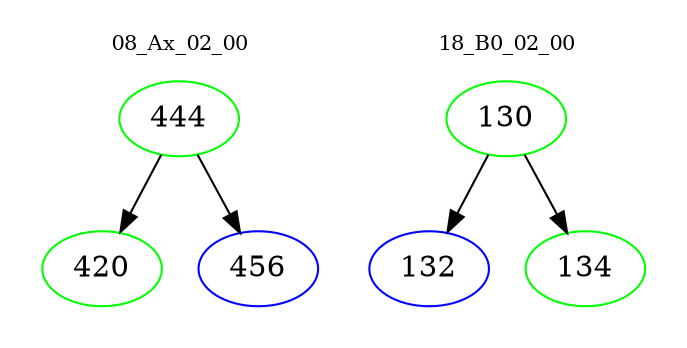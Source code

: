 digraph{
subgraph cluster_0 {
color = white
label = "08_Ax_02_00";
fontsize=10;
T0_444 [label="444", color="green"]
T0_444 -> T0_420 [color="black"]
T0_420 [label="420", color="green"]
T0_444 -> T0_456 [color="black"]
T0_456 [label="456", color="blue"]
}
subgraph cluster_1 {
color = white
label = "18_B0_02_00";
fontsize=10;
T1_130 [label="130", color="green"]
T1_130 -> T1_132 [color="black"]
T1_132 [label="132", color="blue"]
T1_130 -> T1_134 [color="black"]
T1_134 [label="134", color="green"]
}
}
